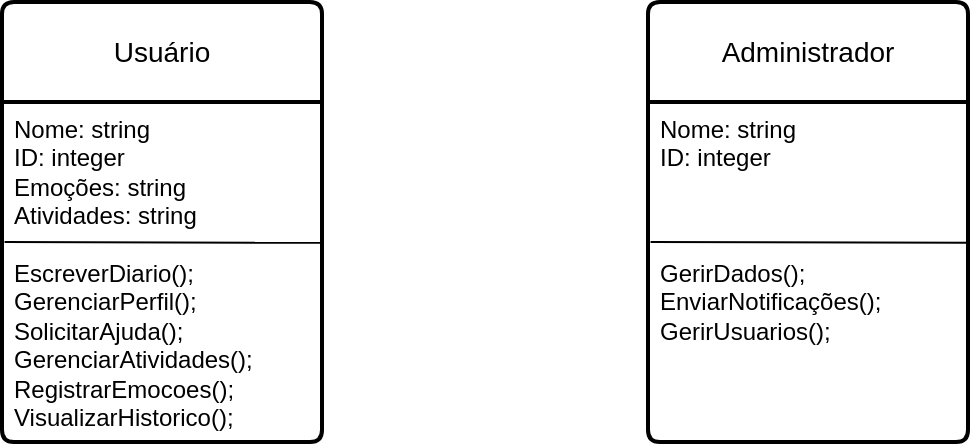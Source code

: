 <mxfile version="28.2.8">
  <diagram name="Seite-1" id="3RJKlI2JhsK82Uk0fZ_o">
    <mxGraphModel dx="483" dy="605" grid="1" gridSize="10" guides="1" tooltips="1" connect="1" arrows="1" fold="1" page="1" pageScale="1" pageWidth="827" pageHeight="1169" math="0" shadow="0">
      <root>
        <mxCell id="0" />
        <mxCell id="1" parent="0" />
        <mxCell id="LE1W7q8wtHI5Ul6eUWUK-1" value="Usuário" style="swimlane;childLayout=stackLayout;horizontal=1;startSize=50;horizontalStack=0;rounded=1;fontSize=14;fontStyle=0;strokeWidth=2;resizeParent=0;resizeLast=1;shadow=0;dashed=0;align=center;arcSize=4;whiteSpace=wrap;html=1;" vertex="1" parent="1">
          <mxGeometry x="27" y="290" width="160" height="220" as="geometry" />
        </mxCell>
        <mxCell id="LE1W7q8wtHI5Ul6eUWUK-2" value="Nome: string&lt;div style=&quot;forced-color-adjust: none; box-shadow: none !important;&quot;&gt;ID: integer&lt;/div&gt;&lt;div style=&quot;forced-color-adjust: none; box-shadow: none !important;&quot;&gt;Emoções: string&lt;/div&gt;&lt;div style=&quot;forced-color-adjust: none; box-shadow: none !important;&quot;&gt;Atividades: string&lt;/div&gt;&lt;div style=&quot;forced-color-adjust: none; box-shadow: none !important;&quot;&gt;&lt;br style=&quot;forced-color-adjust: none; color: rgb(255, 255, 255); font-family: Helvetica; font-size: 12px; font-style: normal; font-variant-ligatures: normal; font-variant-caps: normal; font-weight: 400; letter-spacing: normal; orphans: 2; text-align: left; text-indent: 0px; text-transform: none; widows: 2; word-spacing: 0px; -webkit-text-stroke-width: 0px; white-space: normal; background-color: rgb(27, 29, 30); text-decoration-thickness: initial; text-decoration-style: initial; text-decoration-color: initial; box-shadow: none !important;&quot;&gt;&lt;/div&gt;&lt;div style=&quot;forced-color-adjust: none; box-shadow: none !important;&quot;&gt;EscreverDiario();&lt;/div&gt;&lt;div style=&quot;forced-color-adjust: none; box-shadow: none !important;&quot;&gt;GerenciarPerfil();&lt;/div&gt;&lt;div style=&quot;forced-color-adjust: none; box-shadow: none !important;&quot;&gt;SolicitarAjuda();&lt;/div&gt;&lt;div style=&quot;forced-color-adjust: none; box-shadow: none !important;&quot;&gt;GerenciarAtividades();&lt;/div&gt;&lt;div style=&quot;forced-color-adjust: none; box-shadow: none !important;&quot;&gt;RegistrarEmocoes();&lt;/div&gt;&lt;div style=&quot;forced-color-adjust: none; box-shadow: none !important;&quot;&gt;VisualizarHistorico();&lt;/div&gt;" style="align=left;strokeColor=none;fillColor=none;spacingLeft=4;spacingRight=4;fontSize=12;verticalAlign=top;resizable=0;rotatable=0;part=1;html=1;whiteSpace=wrap;" vertex="1" parent="LE1W7q8wtHI5Ul6eUWUK-1">
          <mxGeometry y="50" width="160" height="170" as="geometry" />
        </mxCell>
        <mxCell id="LE1W7q8wtHI5Ul6eUWUK-12" value="" style="endArrow=none;html=1;rounded=0;fontSize=12;startSize=8;endSize=8;curved=1;exitX=0.008;exitY=0.594;exitDx=0;exitDy=0;exitPerimeter=0;entryX=1;entryY=0.597;entryDx=0;entryDy=0;entryPerimeter=0;" edge="1" parent="LE1W7q8wtHI5Ul6eUWUK-1">
          <mxGeometry width="50" height="50" relative="1" as="geometry">
            <mxPoint x="1.28" y="119.996" as="sourcePoint" />
            <mxPoint x="160" y="120.398" as="targetPoint" />
            <Array as="points" />
          </mxGeometry>
        </mxCell>
        <mxCell id="LE1W7q8wtHI5Ul6eUWUK-17" value="Administrador" style="swimlane;childLayout=stackLayout;horizontal=1;startSize=50;horizontalStack=0;rounded=1;fontSize=14;fontStyle=0;strokeWidth=2;resizeParent=0;resizeLast=1;shadow=0;dashed=0;align=center;arcSize=4;whiteSpace=wrap;html=1;" vertex="1" parent="1">
          <mxGeometry x="350" y="290" width="160" height="220" as="geometry" />
        </mxCell>
        <mxCell id="LE1W7q8wtHI5Ul6eUWUK-18" value="Nome: string&lt;div style=&quot;forced-color-adjust: none; box-shadow: none !important;&quot;&gt;ID: integer&lt;/div&gt;&lt;div style=&quot;forced-color-adjust: none; box-shadow: none !important;&quot;&gt;&lt;br&gt;&lt;/div&gt;&lt;div style=&quot;forced-color-adjust: none; box-shadow: none !important;&quot;&gt;&lt;br&gt;&lt;/div&gt;&lt;div style=&quot;forced-color-adjust: none; box-shadow: none !important;&quot;&gt;&lt;br&gt;&lt;/div&gt;&lt;div style=&quot;forced-color-adjust: none; box-shadow: none !important;&quot;&gt;GerirDados();&lt;/div&gt;&lt;div style=&quot;forced-color-adjust: none; box-shadow: none !important;&quot;&gt;EnviarNotificações();&lt;/div&gt;&lt;div style=&quot;forced-color-adjust: none; box-shadow: none !important;&quot;&gt;GerirUsuarios();&lt;/div&gt;&lt;div style=&quot;forced-color-adjust: none; box-shadow: none !important;&quot;&gt;&lt;br&gt;&lt;/div&gt;" style="align=left;strokeColor=none;fillColor=none;spacingLeft=4;spacingRight=4;fontSize=12;verticalAlign=top;resizable=0;rotatable=0;part=1;html=1;whiteSpace=wrap;" vertex="1" parent="LE1W7q8wtHI5Ul6eUWUK-17">
          <mxGeometry y="50" width="160" height="170" as="geometry" />
        </mxCell>
        <mxCell id="LE1W7q8wtHI5Ul6eUWUK-19" value="" style="endArrow=none;html=1;rounded=0;fontSize=12;startSize=8;endSize=8;curved=1;exitX=0.008;exitY=0.594;exitDx=0;exitDy=0;exitPerimeter=0;entryX=1;entryY=0.597;entryDx=0;entryDy=0;entryPerimeter=0;" edge="1" parent="LE1W7q8wtHI5Ul6eUWUK-17">
          <mxGeometry width="50" height="50" relative="1" as="geometry">
            <mxPoint x="1.28" y="119.996" as="sourcePoint" />
            <mxPoint x="160" y="120.398" as="targetPoint" />
            <Array as="points" />
          </mxGeometry>
        </mxCell>
      </root>
    </mxGraphModel>
  </diagram>
</mxfile>
